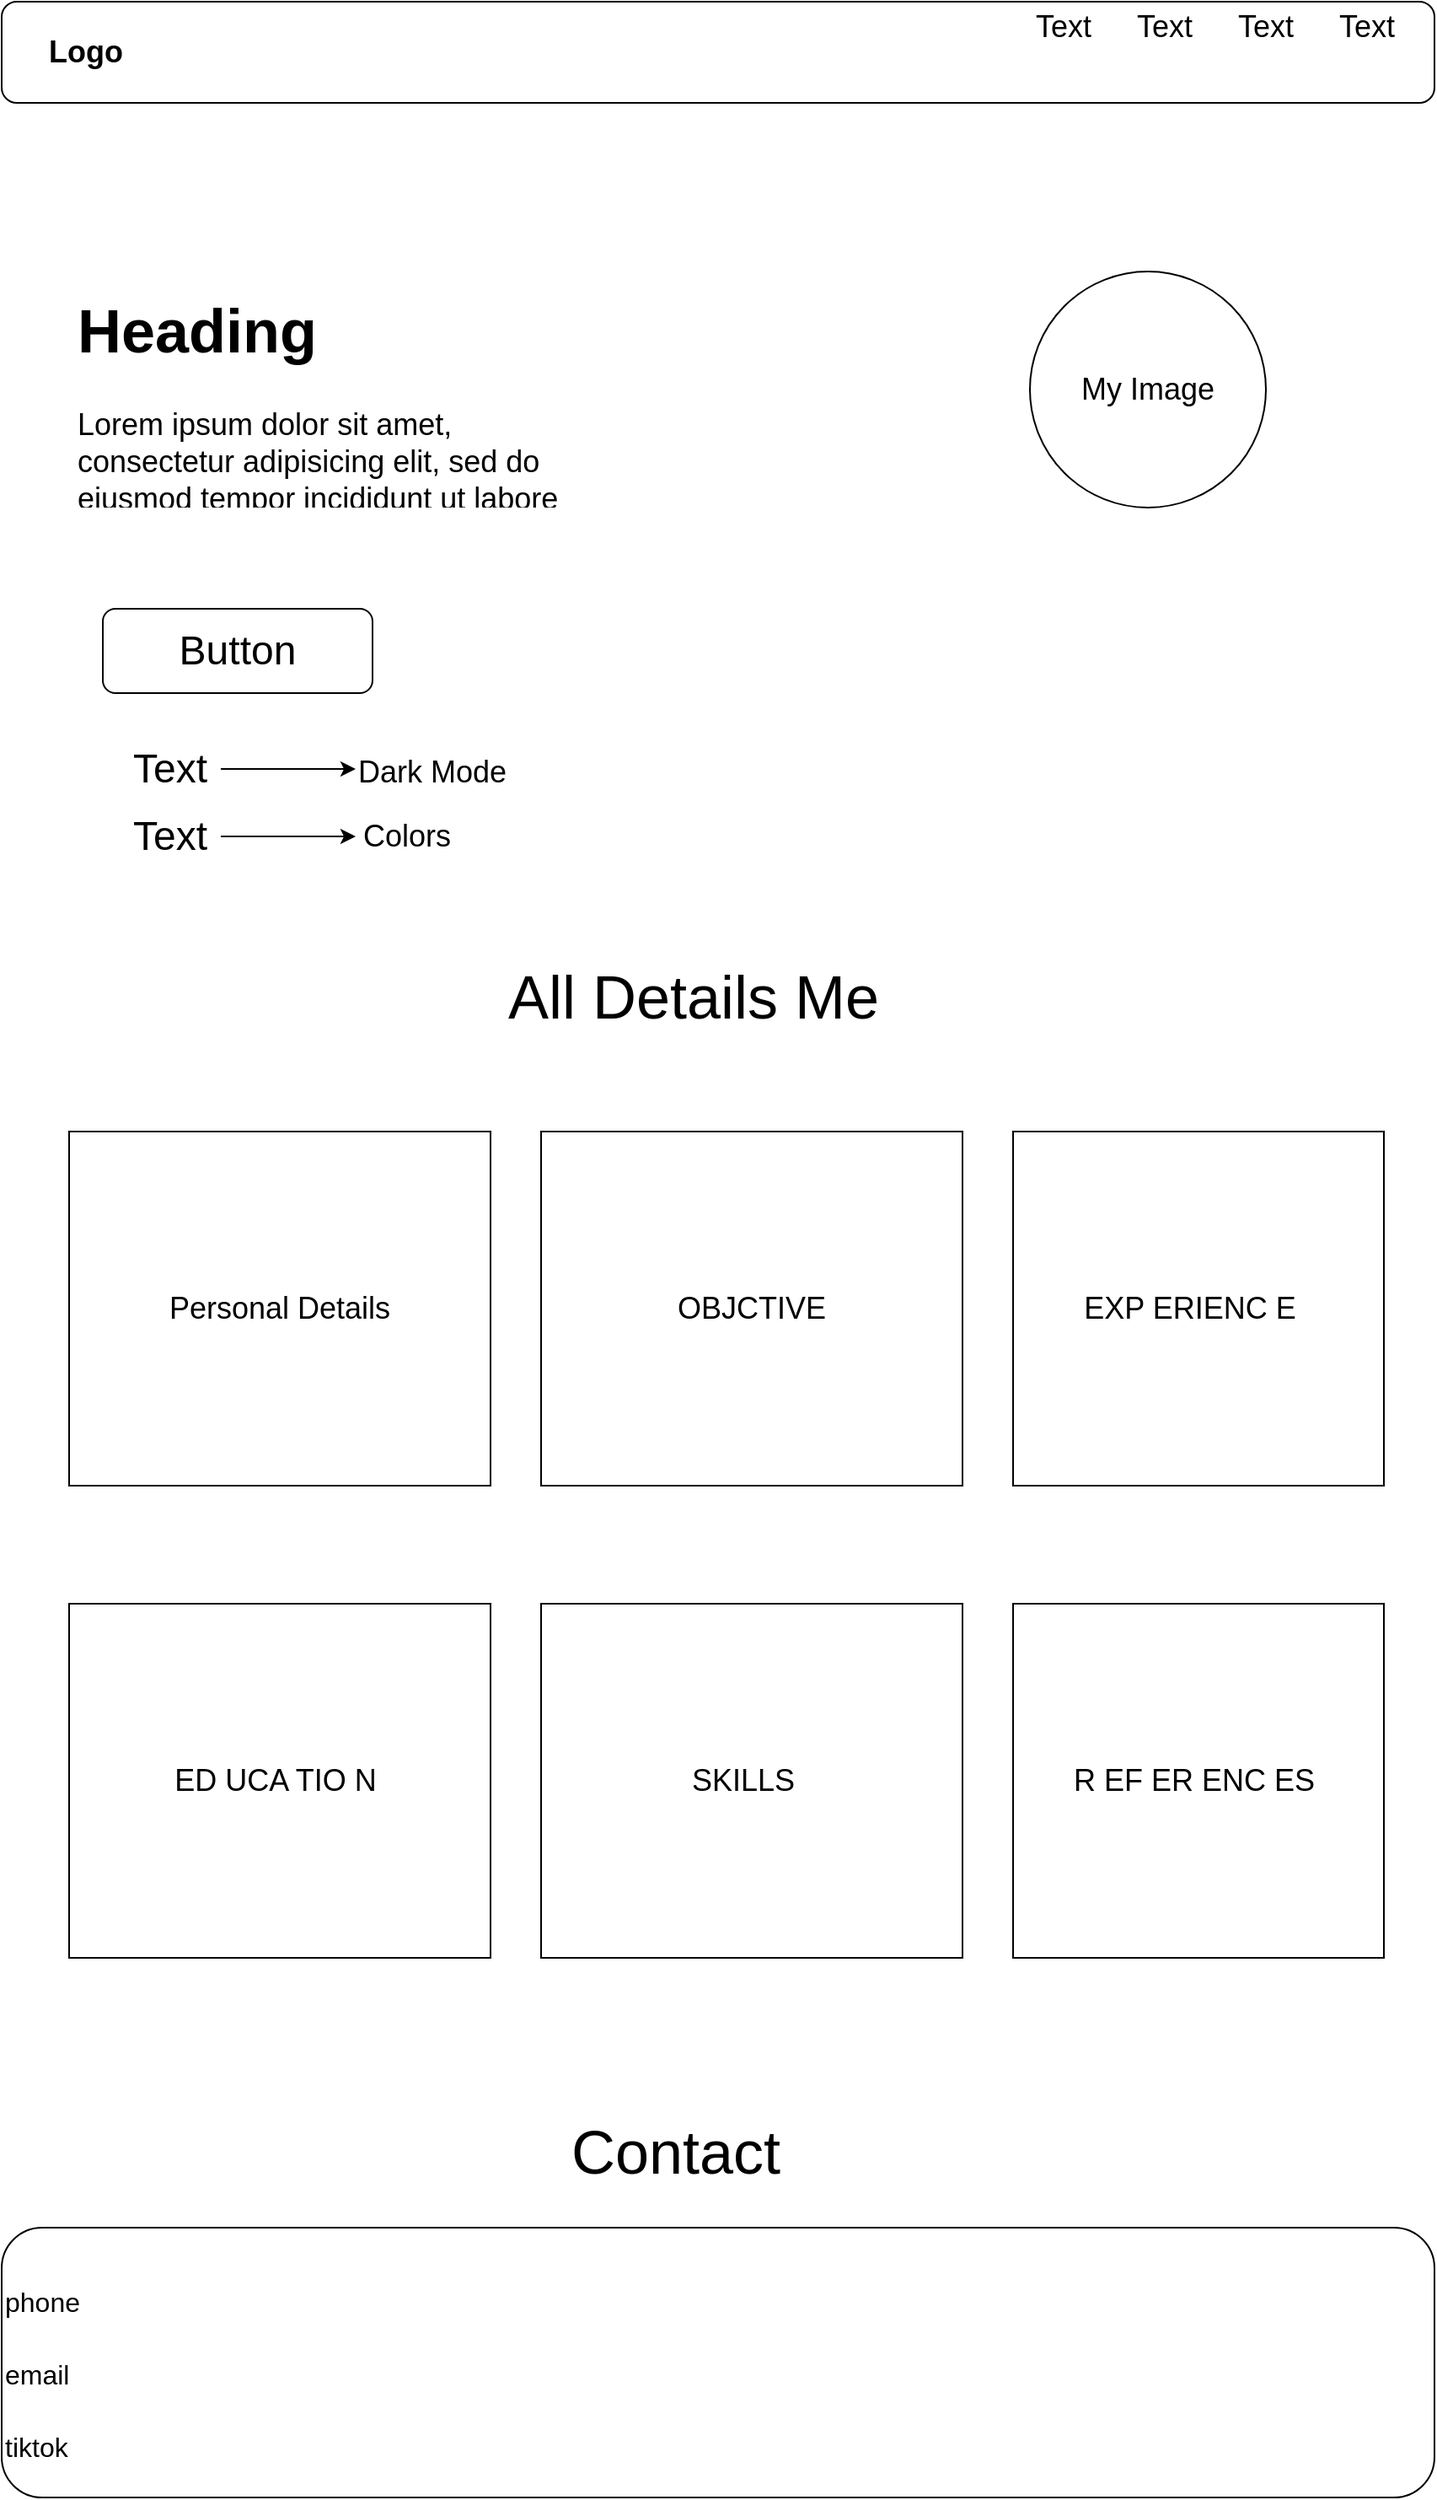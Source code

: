 <mxfile>
    <diagram id="IFOmWg9OQAs-KF5veWC0" name="Page-1">
        <mxGraphModel dx="919" dy="496" grid="1" gridSize="10" guides="1" tooltips="1" connect="1" arrows="1" fold="1" page="1" pageScale="1" pageWidth="850" pageHeight="1100" math="0" shadow="0">
            <root>
                <mxCell id="0"/>
                <mxCell id="1" parent="0"/>
                <mxCell id="2" value="" style="rounded=1;whiteSpace=wrap;html=1;" parent="1" vertex="1">
                    <mxGeometry width="850" height="60" as="geometry"/>
                </mxCell>
                <mxCell id="3" value="&lt;font style=&quot;font-size: 18px;&quot;&gt;&lt;b style=&quot;&quot;&gt;Logo&lt;/b&gt;&lt;/font&gt;" style="text;html=1;strokeColor=none;fillColor=none;align=center;verticalAlign=middle;whiteSpace=wrap;rounded=0;" parent="1" vertex="1">
                    <mxGeometry x="10" y="10" width="80" height="40" as="geometry"/>
                </mxCell>
                <mxCell id="4" value="Text" style="text;html=1;strokeColor=none;fillColor=none;align=center;verticalAlign=middle;whiteSpace=wrap;rounded=0;fontSize=18;" parent="1" vertex="1">
                    <mxGeometry x="780" width="60" height="30" as="geometry"/>
                </mxCell>
                <mxCell id="5" value="Text" style="text;html=1;strokeColor=none;fillColor=none;align=center;verticalAlign=middle;whiteSpace=wrap;rounded=0;fontSize=18;" parent="1" vertex="1">
                    <mxGeometry x="720" width="60" height="30" as="geometry"/>
                </mxCell>
                <mxCell id="7" value="Text" style="text;html=1;strokeColor=none;fillColor=none;align=center;verticalAlign=middle;whiteSpace=wrap;rounded=0;fontSize=18;" parent="1" vertex="1">
                    <mxGeometry x="660" width="60" height="30" as="geometry"/>
                </mxCell>
                <mxCell id="9" value="Text" style="text;html=1;strokeColor=none;fillColor=none;align=center;verticalAlign=middle;whiteSpace=wrap;rounded=0;fontSize=18;" parent="1" vertex="1">
                    <mxGeometry x="600" width="60" height="30" as="geometry"/>
                </mxCell>
                <mxCell id="11" value="My Image" style="ellipse;whiteSpace=wrap;html=1;aspect=fixed;fontSize=18;" parent="1" vertex="1">
                    <mxGeometry x="610" y="160" width="140" height="140" as="geometry"/>
                </mxCell>
                <mxCell id="12" value="&lt;h1&gt;Heading&lt;/h1&gt;&lt;p&gt;Lorem ipsum dolor sit amet, consectetur adipisicing elit, sed do eiusmod tempor incididunt ut labore et dolore magna aliqua.&lt;/p&gt;" style="text;html=1;strokeColor=none;fillColor=none;spacing=5;spacingTop=-20;whiteSpace=wrap;overflow=hidden;rounded=0;fontSize=18;" parent="1" vertex="1">
                    <mxGeometry x="40" y="160" width="310" height="140" as="geometry"/>
                </mxCell>
                <mxCell id="13" value="&lt;font style=&quot;font-size: 24px;&quot;&gt;Button&lt;/font&gt;" style="rounded=1;whiteSpace=wrap;html=1;fontSize=18;" parent="1" vertex="1">
                    <mxGeometry x="60" y="360" width="160" height="50" as="geometry"/>
                </mxCell>
                <mxCell id="17" value="" style="edgeStyle=none;html=1;fontSize=24;" parent="1" source="14" edge="1">
                    <mxGeometry relative="1" as="geometry">
                        <mxPoint x="210" y="455" as="targetPoint"/>
                    </mxGeometry>
                </mxCell>
                <mxCell id="14" value="Text" style="text;html=1;strokeColor=none;fillColor=none;align=center;verticalAlign=middle;whiteSpace=wrap;rounded=0;fontSize=24;" parent="1" vertex="1">
                    <mxGeometry x="70" y="440" width="60" height="30" as="geometry"/>
                </mxCell>
                <mxCell id="19" value="" style="edgeStyle=none;html=1;fontSize=24;" parent="1" source="15" edge="1">
                    <mxGeometry relative="1" as="geometry">
                        <mxPoint x="210" y="495" as="targetPoint"/>
                    </mxGeometry>
                </mxCell>
                <mxCell id="15" value="Text" style="text;html=1;strokeColor=none;fillColor=none;align=center;verticalAlign=middle;whiteSpace=wrap;rounded=0;fontSize=24;" parent="1" vertex="1">
                    <mxGeometry x="70" y="480" width="60" height="30" as="geometry"/>
                </mxCell>
                <mxCell id="22" value="&lt;font style=&quot;font-size: 18px;&quot;&gt;Dark Mode&lt;/font&gt;" style="text;html=1;align=center;verticalAlign=middle;resizable=0;points=[];autosize=1;strokeColor=none;fillColor=none;fontSize=24;" parent="1" vertex="1">
                    <mxGeometry x="200" y="435" width="110" height="40" as="geometry"/>
                </mxCell>
                <mxCell id="23" value="Colors" style="text;html=1;align=center;verticalAlign=middle;resizable=0;points=[];autosize=1;strokeColor=none;fillColor=none;fontSize=18;" parent="1" vertex="1">
                    <mxGeometry x="200" y="475" width="80" height="40" as="geometry"/>
                </mxCell>
                <mxCell id="24" value="&lt;font style=&quot;font-size: 36px;&quot;&gt;All Details Me&lt;/font&gt;" style="text;html=1;align=center;verticalAlign=middle;resizable=0;points=[];autosize=1;strokeColor=none;fillColor=none;fontSize=18;" parent="1" vertex="1">
                    <mxGeometry x="290" y="560" width="240" height="60" as="geometry"/>
                </mxCell>
                <mxCell id="28" value="&lt;span style=&quot;&quot;&gt;Personal Details&lt;/span&gt;" style="rounded=0;whiteSpace=wrap;html=1;fontSize=18;" parent="1" vertex="1">
                    <mxGeometry x="40" y="670" width="250" height="210" as="geometry"/>
                </mxCell>
                <mxCell id="29" value="&lt;span style=&quot;&quot;&gt;OBJCTIVE&lt;/span&gt;" style="rounded=0;whiteSpace=wrap;html=1;fontSize=18;" parent="1" vertex="1">
                    <mxGeometry x="320" y="670" width="250" height="210" as="geometry"/>
                </mxCell>
                <mxCell id="30" value="EXP ERIENC E&amp;nbsp;&amp;nbsp;" style="rounded=0;whiteSpace=wrap;html=1;fontSize=18;" parent="1" vertex="1">
                    <mxGeometry x="600" y="670" width="220" height="210" as="geometry"/>
                </mxCell>
                <mxCell id="31" value="ED UCA TIO N&amp;nbsp;" style="rounded=0;whiteSpace=wrap;html=1;fontSize=18;" parent="1" vertex="1">
                    <mxGeometry x="40" y="950" width="250" height="210" as="geometry"/>
                </mxCell>
                <mxCell id="33" value="SKILLS&amp;nbsp;&amp;nbsp;" style="rounded=0;whiteSpace=wrap;html=1;fontSize=18;" parent="1" vertex="1">
                    <mxGeometry x="320" y="950" width="250" height="210" as="geometry"/>
                </mxCell>
                <mxCell id="35" value="R EF ER ENC ES&amp;nbsp;" style="rounded=0;whiteSpace=wrap;html=1;fontSize=18;" parent="1" vertex="1">
                    <mxGeometry x="600" y="950" width="220" height="210" as="geometry"/>
                </mxCell>
                <mxCell id="40" value="Contact" style="text;html=1;strokeColor=none;fillColor=none;align=center;verticalAlign=middle;whiteSpace=wrap;rounded=0;fontSize=36;" parent="1" vertex="1">
                    <mxGeometry x="370" y="1260" width="60" height="30" as="geometry"/>
                </mxCell>
                <mxCell id="41" value="&lt;font size=&quot;3&quot;&gt;phone&lt;br&gt;email&lt;br&gt;tiktok&lt;br&gt;&lt;/font&gt;" style="rounded=1;whiteSpace=wrap;html=1;fontSize=36;align=left;" parent="1" vertex="1">
                    <mxGeometry y="1320" width="850" height="160" as="geometry"/>
                </mxCell>
            </root>
        </mxGraphModel>
    </diagram>
</mxfile>